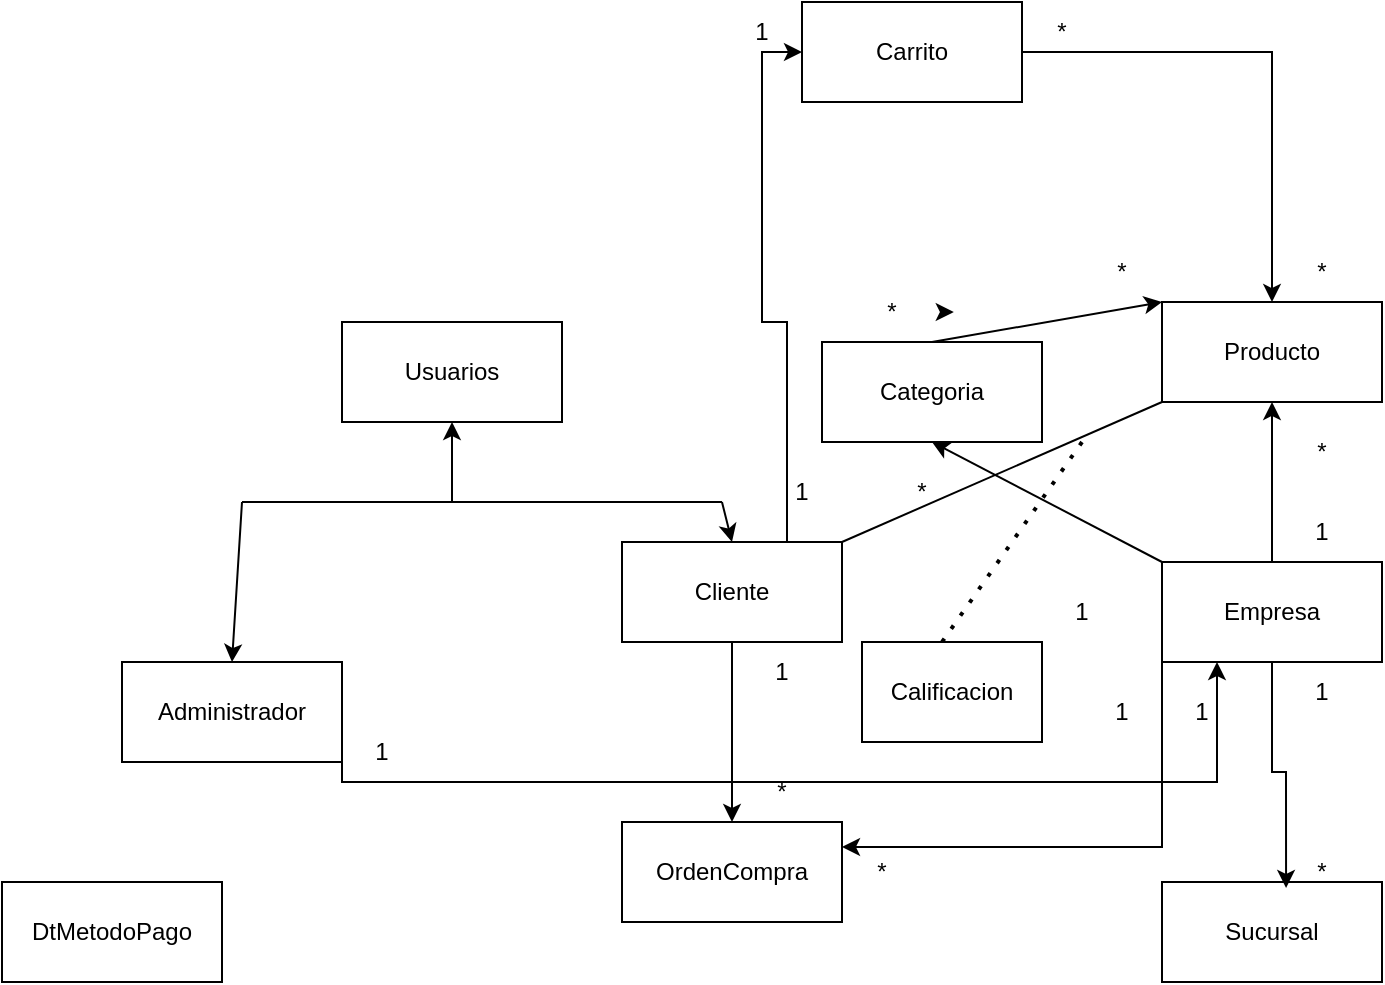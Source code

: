 <mxfile version="21.8.2" type="device">
  <diagram name="Page-1" id="5f0bae14-7c28-e335-631c-24af17079c00">
    <mxGraphModel dx="874" dy="484" grid="1" gridSize="10" guides="1" tooltips="1" connect="1" arrows="1" fold="1" page="1" pageScale="1" pageWidth="1100" pageHeight="850" background="none" math="0" shadow="0">
      <root>
        <mxCell id="0" />
        <mxCell id="1" parent="0" />
        <mxCell id="_1m483JJyZO35jea9aEj-1" value="Usuarios" style="html=1;whiteSpace=wrap;" vertex="1" parent="1">
          <mxGeometry x="450" y="190" width="110" height="50" as="geometry" />
        </mxCell>
        <mxCell id="_1m483JJyZO35jea9aEj-51" style="edgeStyle=orthogonalEdgeStyle;rounded=0;orthogonalLoop=1;jettySize=auto;html=1;exitX=1;exitY=1;exitDx=0;exitDy=0;entryX=0.25;entryY=1;entryDx=0;entryDy=0;" edge="1" parent="1" source="_1m483JJyZO35jea9aEj-2" target="_1m483JJyZO35jea9aEj-10">
          <mxGeometry relative="1" as="geometry">
            <Array as="points">
              <mxPoint x="450" y="420" />
              <mxPoint x="888" y="420" />
            </Array>
          </mxGeometry>
        </mxCell>
        <mxCell id="_1m483JJyZO35jea9aEj-2" value="Administrador" style="html=1;whiteSpace=wrap;" vertex="1" parent="1">
          <mxGeometry x="340" y="360" width="110" height="50" as="geometry" />
        </mxCell>
        <mxCell id="_1m483JJyZO35jea9aEj-26" style="edgeStyle=orthogonalEdgeStyle;rounded=0;orthogonalLoop=1;jettySize=auto;html=1;exitX=0.75;exitY=0;exitDx=0;exitDy=0;entryX=0;entryY=0.5;entryDx=0;entryDy=0;" edge="1" parent="1" source="_1m483JJyZO35jea9aEj-3" target="_1m483JJyZO35jea9aEj-25">
          <mxGeometry relative="1" as="geometry" />
        </mxCell>
        <mxCell id="_1m483JJyZO35jea9aEj-40" style="edgeStyle=orthogonalEdgeStyle;rounded=0;orthogonalLoop=1;jettySize=auto;html=1;exitX=0.5;exitY=1;exitDx=0;exitDy=0;entryX=0.5;entryY=0;entryDx=0;entryDy=0;" edge="1" parent="1" source="_1m483JJyZO35jea9aEj-3" target="_1m483JJyZO35jea9aEj-37">
          <mxGeometry relative="1" as="geometry" />
        </mxCell>
        <mxCell id="_1m483JJyZO35jea9aEj-3" value="Cliente" style="html=1;whiteSpace=wrap;" vertex="1" parent="1">
          <mxGeometry x="590" y="300" width="110" height="50" as="geometry" />
        </mxCell>
        <mxCell id="_1m483JJyZO35jea9aEj-4" value="" style="endArrow=classic;html=1;rounded=0;entryX=0.5;entryY=1;entryDx=0;entryDy=0;" edge="1" parent="1" target="_1m483JJyZO35jea9aEj-1">
          <mxGeometry width="50" height="50" relative="1" as="geometry">
            <mxPoint x="505" y="280" as="sourcePoint" />
            <mxPoint x="620" y="380" as="targetPoint" />
          </mxGeometry>
        </mxCell>
        <mxCell id="_1m483JJyZO35jea9aEj-5" value="" style="endArrow=none;html=1;rounded=0;" edge="1" parent="1">
          <mxGeometry width="50" height="50" relative="1" as="geometry">
            <mxPoint x="400" y="280" as="sourcePoint" />
            <mxPoint x="640" y="280" as="targetPoint" />
          </mxGeometry>
        </mxCell>
        <mxCell id="_1m483JJyZO35jea9aEj-7" value="" style="endArrow=classic;html=1;rounded=0;entryX=0.5;entryY=0;entryDx=0;entryDy=0;" edge="1" parent="1" target="_1m483JJyZO35jea9aEj-2">
          <mxGeometry width="50" height="50" relative="1" as="geometry">
            <mxPoint x="400" y="280" as="sourcePoint" />
            <mxPoint x="620" y="380" as="targetPoint" />
          </mxGeometry>
        </mxCell>
        <mxCell id="_1m483JJyZO35jea9aEj-8" value="" style="endArrow=classic;html=1;rounded=0;entryX=0.5;entryY=0;entryDx=0;entryDy=0;" edge="1" parent="1" target="_1m483JJyZO35jea9aEj-3">
          <mxGeometry width="50" height="50" relative="1" as="geometry">
            <mxPoint x="640" y="280" as="sourcePoint" />
            <mxPoint x="620" y="380" as="targetPoint" />
          </mxGeometry>
        </mxCell>
        <mxCell id="_1m483JJyZO35jea9aEj-9" value="Producto" style="html=1;whiteSpace=wrap;" vertex="1" parent="1">
          <mxGeometry x="860" y="180" width="110" height="50" as="geometry" />
        </mxCell>
        <mxCell id="_1m483JJyZO35jea9aEj-38" style="edgeStyle=orthogonalEdgeStyle;rounded=0;orthogonalLoop=1;jettySize=auto;html=1;exitX=0;exitY=1;exitDx=0;exitDy=0;entryX=1;entryY=0.25;entryDx=0;entryDy=0;" edge="1" parent="1" source="_1m483JJyZO35jea9aEj-10" target="_1m483JJyZO35jea9aEj-37">
          <mxGeometry relative="1" as="geometry" />
        </mxCell>
        <mxCell id="_1m483JJyZO35jea9aEj-10" value="Empresa" style="html=1;whiteSpace=wrap;" vertex="1" parent="1">
          <mxGeometry x="860" y="310" width="110" height="50" as="geometry" />
        </mxCell>
        <mxCell id="_1m483JJyZO35jea9aEj-11" value="" style="endArrow=classic;html=1;rounded=0;entryX=0.5;entryY=1;entryDx=0;entryDy=0;exitX=0.5;exitY=0;exitDx=0;exitDy=0;" edge="1" parent="1" source="_1m483JJyZO35jea9aEj-10" target="_1m483JJyZO35jea9aEj-9">
          <mxGeometry width="50" height="50" relative="1" as="geometry">
            <mxPoint x="570" y="430" as="sourcePoint" />
            <mxPoint x="620" y="380" as="targetPoint" />
          </mxGeometry>
        </mxCell>
        <mxCell id="_1m483JJyZO35jea9aEj-12" value="*" style="text;html=1;strokeColor=none;fillColor=none;align=center;verticalAlign=middle;whiteSpace=wrap;rounded=0;" vertex="1" parent="1">
          <mxGeometry x="910" y="240" width="60" height="30" as="geometry" />
        </mxCell>
        <mxCell id="_1m483JJyZO35jea9aEj-13" value="1" style="text;html=1;strokeColor=none;fillColor=none;align=center;verticalAlign=middle;whiteSpace=wrap;rounded=0;" vertex="1" parent="1">
          <mxGeometry x="910" y="280" width="60" height="30" as="geometry" />
        </mxCell>
        <mxCell id="_1m483JJyZO35jea9aEj-14" value="Categoria" style="html=1;whiteSpace=wrap;" vertex="1" parent="1">
          <mxGeometry x="690" y="200" width="110" height="50" as="geometry" />
        </mxCell>
        <mxCell id="_1m483JJyZO35jea9aEj-17" value="" style="endArrow=classic;html=1;rounded=0;entryX=0.5;entryY=1;entryDx=0;entryDy=0;exitX=0;exitY=0;exitDx=0;exitDy=0;" edge="1" parent="1" source="_1m483JJyZO35jea9aEj-10" target="_1m483JJyZO35jea9aEj-14">
          <mxGeometry width="50" height="50" relative="1" as="geometry">
            <mxPoint x="860" y="310" as="sourcePoint" />
            <mxPoint x="790" y="300" as="targetPoint" />
          </mxGeometry>
        </mxCell>
        <mxCell id="_1m483JJyZO35jea9aEj-18" value="*" style="text;html=1;strokeColor=none;fillColor=none;align=center;verticalAlign=middle;whiteSpace=wrap;rounded=0;" vertex="1" parent="1">
          <mxGeometry x="710" y="260" width="60" height="30" as="geometry" />
        </mxCell>
        <mxCell id="_1m483JJyZO35jea9aEj-19" value="1" style="text;html=1;strokeColor=none;fillColor=none;align=center;verticalAlign=middle;whiteSpace=wrap;rounded=0;" vertex="1" parent="1">
          <mxGeometry x="790" y="320" width="60" height="30" as="geometry" />
        </mxCell>
        <mxCell id="_1m483JJyZO35jea9aEj-21" value="" style="endArrow=classic;html=1;rounded=0;entryX=0;entryY=0;entryDx=0;entryDy=0;exitX=0.5;exitY=0;exitDx=0;exitDy=0;" edge="1" parent="1" source="_1m483JJyZO35jea9aEj-14" target="_1m483JJyZO35jea9aEj-9">
          <mxGeometry width="50" height="50" relative="1" as="geometry">
            <mxPoint x="570" y="230" as="sourcePoint" />
            <mxPoint x="620" y="180" as="targetPoint" />
            <Array as="points" />
          </mxGeometry>
        </mxCell>
        <mxCell id="_1m483JJyZO35jea9aEj-22" value="*" style="text;html=1;strokeColor=none;fillColor=none;align=center;verticalAlign=middle;whiteSpace=wrap;rounded=0;" vertex="1" parent="1">
          <mxGeometry x="700" y="170" width="50" height="30" as="geometry" />
        </mxCell>
        <mxCell id="_1m483JJyZO35jea9aEj-23" style="edgeStyle=orthogonalEdgeStyle;rounded=0;orthogonalLoop=1;jettySize=auto;html=1;exitX=1;exitY=0.5;exitDx=0;exitDy=0;entryX=1.117;entryY=0.533;entryDx=0;entryDy=0;entryPerimeter=0;" edge="1" parent="1" source="_1m483JJyZO35jea9aEj-22" target="_1m483JJyZO35jea9aEj-22">
          <mxGeometry relative="1" as="geometry" />
        </mxCell>
        <mxCell id="_1m483JJyZO35jea9aEj-24" value="*" style="text;html=1;strokeColor=none;fillColor=none;align=center;verticalAlign=middle;whiteSpace=wrap;rounded=0;" vertex="1" parent="1">
          <mxGeometry x="810" y="150" width="60" height="30" as="geometry" />
        </mxCell>
        <mxCell id="_1m483JJyZO35jea9aEj-29" style="edgeStyle=orthogonalEdgeStyle;rounded=0;orthogonalLoop=1;jettySize=auto;html=1;exitX=1;exitY=0.5;exitDx=0;exitDy=0;entryX=0.5;entryY=0;entryDx=0;entryDy=0;" edge="1" parent="1" source="_1m483JJyZO35jea9aEj-25" target="_1m483JJyZO35jea9aEj-9">
          <mxGeometry relative="1" as="geometry" />
        </mxCell>
        <mxCell id="_1m483JJyZO35jea9aEj-25" value="Carrito" style="html=1;whiteSpace=wrap;" vertex="1" parent="1">
          <mxGeometry x="680" y="30" width="110" height="50" as="geometry" />
        </mxCell>
        <mxCell id="_1m483JJyZO35jea9aEj-27" value="1" style="text;html=1;strokeColor=none;fillColor=none;align=center;verticalAlign=middle;whiteSpace=wrap;rounded=0;" vertex="1" parent="1">
          <mxGeometry x="630" y="30" width="60" height="30" as="geometry" />
        </mxCell>
        <mxCell id="_1m483JJyZO35jea9aEj-28" value="1" style="text;html=1;strokeColor=none;fillColor=none;align=center;verticalAlign=middle;whiteSpace=wrap;rounded=0;" vertex="1" parent="1">
          <mxGeometry x="650" y="260" width="60" height="30" as="geometry" />
        </mxCell>
        <mxCell id="_1m483JJyZO35jea9aEj-30" value="*" style="text;html=1;strokeColor=none;fillColor=none;align=center;verticalAlign=middle;whiteSpace=wrap;rounded=0;" vertex="1" parent="1">
          <mxGeometry x="780" y="30" width="60" height="30" as="geometry" />
        </mxCell>
        <mxCell id="_1m483JJyZO35jea9aEj-31" value="*" style="text;html=1;strokeColor=none;fillColor=none;align=center;verticalAlign=middle;whiteSpace=wrap;rounded=0;" vertex="1" parent="1">
          <mxGeometry x="910" y="150" width="60" height="30" as="geometry" />
        </mxCell>
        <mxCell id="_1m483JJyZO35jea9aEj-32" value="DtMetodoPago" style="html=1;whiteSpace=wrap;" vertex="1" parent="1">
          <mxGeometry x="280" y="470" width="110" height="50" as="geometry" />
        </mxCell>
        <mxCell id="_1m483JJyZO35jea9aEj-33" value="Sucursal" style="html=1;whiteSpace=wrap;" vertex="1" parent="1">
          <mxGeometry x="860" y="470" width="110" height="50" as="geometry" />
        </mxCell>
        <mxCell id="_1m483JJyZO35jea9aEj-34" style="edgeStyle=orthogonalEdgeStyle;rounded=0;orthogonalLoop=1;jettySize=auto;html=1;exitX=0.5;exitY=1;exitDx=0;exitDy=0;entryX=0.564;entryY=0.06;entryDx=0;entryDy=0;entryPerimeter=0;" edge="1" parent="1" source="_1m483JJyZO35jea9aEj-10" target="_1m483JJyZO35jea9aEj-33">
          <mxGeometry relative="1" as="geometry" />
        </mxCell>
        <mxCell id="_1m483JJyZO35jea9aEj-35" value="1" style="text;html=1;strokeColor=none;fillColor=none;align=center;verticalAlign=middle;whiteSpace=wrap;rounded=0;" vertex="1" parent="1">
          <mxGeometry x="910" y="360" width="60" height="30" as="geometry" />
        </mxCell>
        <mxCell id="_1m483JJyZO35jea9aEj-36" value="*" style="text;html=1;strokeColor=none;fillColor=none;align=center;verticalAlign=middle;whiteSpace=wrap;rounded=0;" vertex="1" parent="1">
          <mxGeometry x="910" y="450" width="60" height="30" as="geometry" />
        </mxCell>
        <mxCell id="_1m483JJyZO35jea9aEj-37" value="OrdenCompra" style="html=1;whiteSpace=wrap;" vertex="1" parent="1">
          <mxGeometry x="590" y="440" width="110" height="50" as="geometry" />
        </mxCell>
        <mxCell id="_1m483JJyZO35jea9aEj-41" value="*" style="text;html=1;strokeColor=none;fillColor=none;align=center;verticalAlign=middle;whiteSpace=wrap;rounded=0;" vertex="1" parent="1">
          <mxGeometry x="690" y="450" width="60" height="30" as="geometry" />
        </mxCell>
        <mxCell id="_1m483JJyZO35jea9aEj-42" value="*" style="text;html=1;strokeColor=none;fillColor=none;align=center;verticalAlign=middle;whiteSpace=wrap;rounded=0;" vertex="1" parent="1">
          <mxGeometry x="640" y="410" width="60" height="30" as="geometry" />
        </mxCell>
        <mxCell id="_1m483JJyZO35jea9aEj-43" value="1" style="text;html=1;strokeColor=none;fillColor=none;align=center;verticalAlign=middle;whiteSpace=wrap;rounded=0;" vertex="1" parent="1">
          <mxGeometry x="640" y="350" width="60" height="30" as="geometry" />
        </mxCell>
        <mxCell id="_1m483JJyZO35jea9aEj-44" value="1" style="text;html=1;strokeColor=none;fillColor=none;align=center;verticalAlign=middle;whiteSpace=wrap;rounded=0;" vertex="1" parent="1">
          <mxGeometry x="810" y="370" width="60" height="30" as="geometry" />
        </mxCell>
        <mxCell id="_1m483JJyZO35jea9aEj-48" value="" style="endArrow=none;html=1;rounded=0;entryX=0;entryY=1;entryDx=0;entryDy=0;exitX=1;exitY=0;exitDx=0;exitDy=0;" edge="1" parent="1" source="_1m483JJyZO35jea9aEj-3" target="_1m483JJyZO35jea9aEj-9">
          <mxGeometry width="50" height="50" relative="1" as="geometry">
            <mxPoint x="640" y="230" as="sourcePoint" />
            <mxPoint x="690" y="180" as="targetPoint" />
          </mxGeometry>
        </mxCell>
        <mxCell id="_1m483JJyZO35jea9aEj-49" value="" style="endArrow=none;dashed=1;html=1;dashPattern=1 3;strokeWidth=2;rounded=0;" edge="1" parent="1">
          <mxGeometry width="50" height="50" relative="1" as="geometry">
            <mxPoint x="820" y="250" as="sourcePoint" />
            <mxPoint x="750" y="350" as="targetPoint" />
          </mxGeometry>
        </mxCell>
        <mxCell id="_1m483JJyZO35jea9aEj-50" value="Calificacion" style="html=1;whiteSpace=wrap;" vertex="1" parent="1">
          <mxGeometry x="710" y="350" width="90" height="50" as="geometry" />
        </mxCell>
        <mxCell id="_1m483JJyZO35jea9aEj-52" value="1" style="text;html=1;strokeColor=none;fillColor=none;align=center;verticalAlign=middle;whiteSpace=wrap;rounded=0;" vertex="1" parent="1">
          <mxGeometry x="440" y="390" width="60" height="30" as="geometry" />
        </mxCell>
        <mxCell id="_1m483JJyZO35jea9aEj-53" value="1" style="text;html=1;strokeColor=none;fillColor=none;align=center;verticalAlign=middle;whiteSpace=wrap;rounded=0;" vertex="1" parent="1">
          <mxGeometry x="850" y="370" width="60" height="30" as="geometry" />
        </mxCell>
      </root>
    </mxGraphModel>
  </diagram>
</mxfile>
